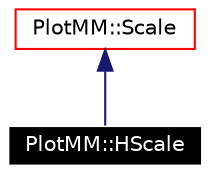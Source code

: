 digraph G
{
  edge [fontname="Helvetica",fontsize=10,labelfontname="Helvetica",labelfontsize=10];
  node [fontname="Helvetica",fontsize=10,shape=record];
  Node1 [label="PlotMM::HScale",height=0.2,width=0.4,color="white", fillcolor="black", style="filled" fontcolor="white"];
  Node2 -> Node1 [dir=back,color="midnightblue",fontsize=10,style="solid",fontname="Helvetica"];
  Node2 [label="PlotMM::Scale",height=0.2,width=0.4,color="red", fillcolor="white", style="filled",URL="$class_plot_m_m_1_1_scale.html"];
}
